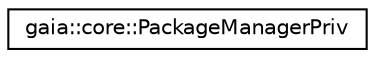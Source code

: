 digraph G
{
  edge [fontname="Helvetica",fontsize="10",labelfontname="Helvetica",labelfontsize="10"];
  node [fontname="Helvetica",fontsize="10",shape=record];
  rankdir=LR;
  Node1 [label="gaia::core::PackageManagerPriv",height=0.2,width=0.4,color="black", fillcolor="white", style="filled",URL="$d4/d6c/classgaia_1_1core_1_1_package_manager_priv.html"];
}
